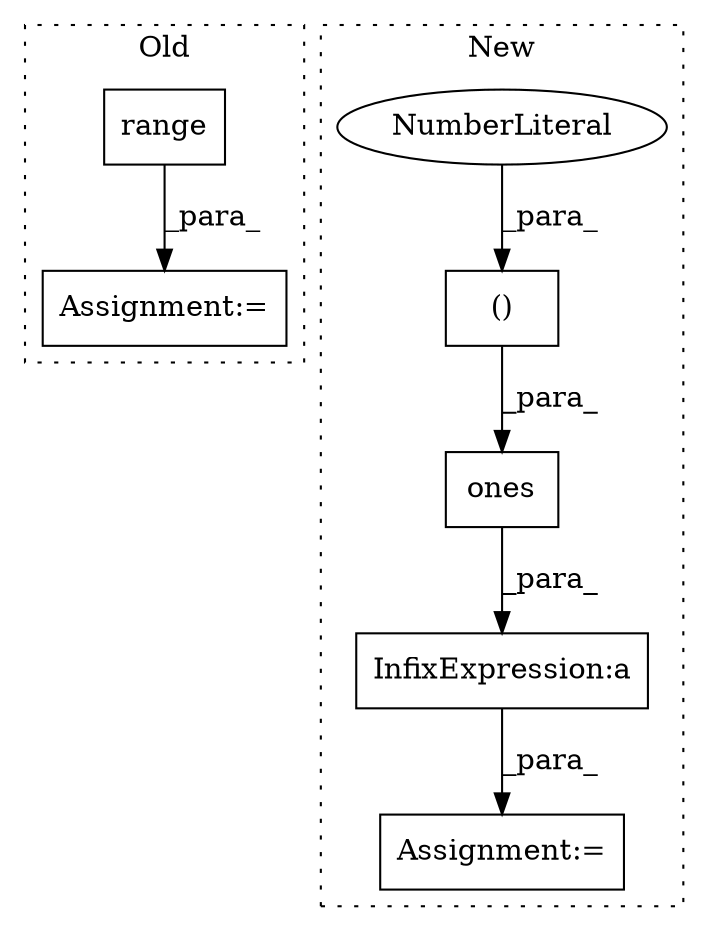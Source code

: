 digraph G {
subgraph cluster0 {
1 [label="range" a="32" s="9216,9273" l="6,1" shape="box"];
4 [label="Assignment:=" a="7" s="9146,9274" l="57,2" shape="box"];
label = "Old";
style="dotted";
}
subgraph cluster1 {
2 [label="ones" a="32" s="9350,9382" l="12,2" shape="box"];
3 [label="Assignment:=" a="7" s="9439" l="1" shape="box"];
5 [label="InfixExpression:a" a="27" s="9448" l="3" shape="box"];
6 [label="()" a="106" s="9362" l="20" shape="box"];
7 [label="NumberLiteral" a="34" s="9362" l="1" shape="ellipse"];
label = "New";
style="dotted";
}
1 -> 4 [label="_para_"];
2 -> 5 [label="_para_"];
5 -> 3 [label="_para_"];
6 -> 2 [label="_para_"];
7 -> 6 [label="_para_"];
}